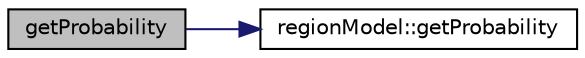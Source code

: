 digraph "getProbability"
{
  edge [fontname="Helvetica",fontsize="10",labelfontname="Helvetica",labelfontsize="10"];
  node [fontname="Helvetica",fontsize="10",shape=record];
  rankdir="LR";
  Node1 [label="getProbability",height=0.2,width=0.4,color="black", fillcolor="grey75", style="filled", fontcolor="black"];
  Node1 -> Node2 [color="midnightblue",fontsize="10",style="solid",fontname="Helvetica"];
  Node2 [label="regionModel::getProbability",height=0.2,width=0.4,color="black", fillcolor="white", style="filled",URL="$classregion_model.html#a8743630d30ed958484d87f9887670a5b"];
}
